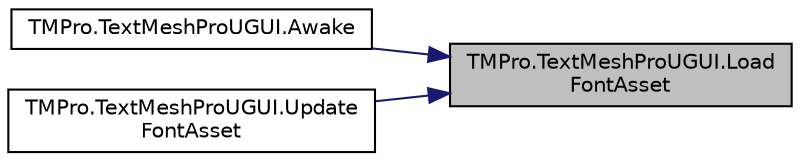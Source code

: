 digraph "TMPro.TextMeshProUGUI.LoadFontAsset"
{
 // LATEX_PDF_SIZE
  edge [fontname="Helvetica",fontsize="10",labelfontname="Helvetica",labelfontsize="10"];
  node [fontname="Helvetica",fontsize="10",shape=record];
  rankdir="RL";
  Node1 [label="TMPro.TextMeshProUGUI.Load\lFontAsset",height=0.2,width=0.4,color="black", fillcolor="grey75", style="filled", fontcolor="black",tooltip="Method which derived classes need to override to load Font Assets."];
  Node1 -> Node2 [dir="back",color="midnightblue",fontsize="10",style="solid",fontname="Helvetica"];
  Node2 [label="TMPro.TextMeshProUGUI.Awake",height=0.2,width=0.4,color="black", fillcolor="white", style="filled",URL="$class_t_m_pro_1_1_text_mesh_pro_u_g_u_i.html#a68396208120ce895ce53db26b8779c35",tooltip=" "];
  Node1 -> Node3 [dir="back",color="midnightblue",fontsize="10",style="solid",fontname="Helvetica"];
  Node3 [label="TMPro.TextMeshProUGUI.Update\lFontAsset",height=0.2,width=0.4,color="black", fillcolor="white", style="filled",URL="$class_t_m_pro_1_1_text_mesh_pro_u_g_u_i.html#ac38b46e6697cbc9e1f8ba43350e97469",tooltip=" "];
}
